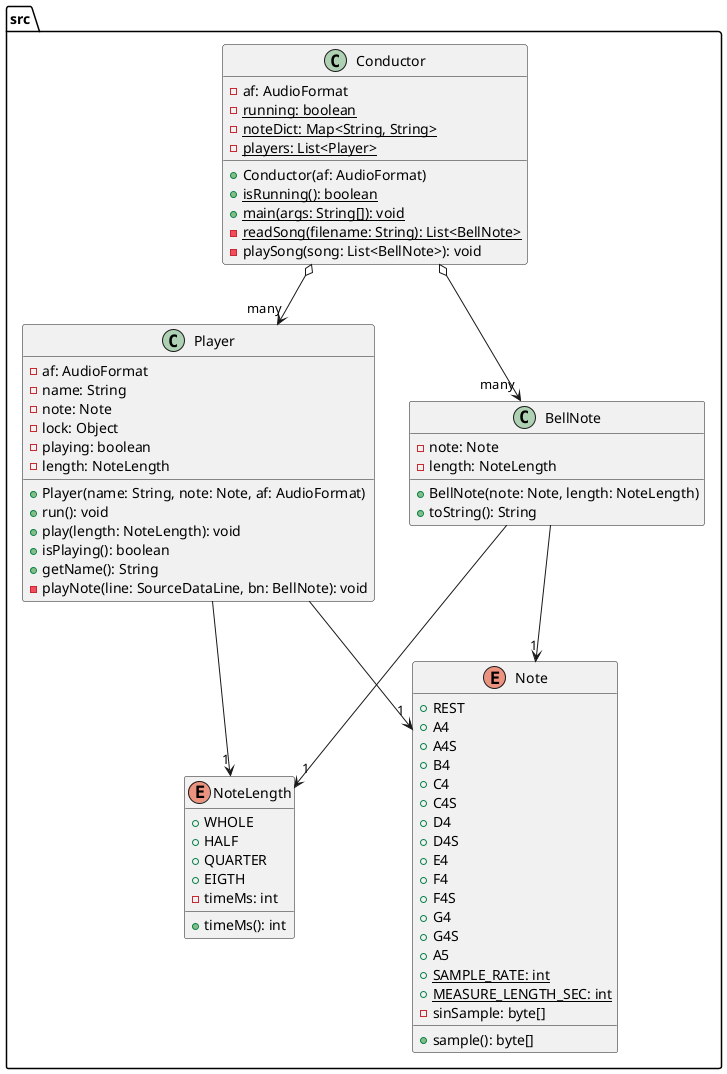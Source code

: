 @startuml song

package "src" {

  class Conductor {
    -af: AudioFormat
    -running: boolean {static}
    -noteDict: Map<String, String> {static}
    -players: List<Player> {static}
    +Conductor(af: AudioFormat)
    +isRunning(): boolean {static}
    +main(args: String[]): void {static}
    -readSong(filename: String): List<BellNote> {static}
    -playSong(song: List<BellNote>): void
  }

  class Player {
    -af: AudioFormat
    -name: String
    -note: Note
    -lock: Object
    -playing: boolean
    -length: NoteLength
    +Player(name: String, note: Note, af: AudioFormat)
    +run(): void
    +play(length: NoteLength): void
    +isPlaying(): boolean
    +getName(): String
    -playNote(line: SourceDataLine, bn: BellNote): void
  }

  class BellNote {
    -note: Note
    -length: NoteLength
    +BellNote(note: Note, length: NoteLength)
    +toString(): String
  }

  enum NoteLength {
    +WHOLE
    +HALF
    +QUARTER
    +EIGTH
    -timeMs: int
    +timeMs(): int
  }

  enum Note {
    +REST
    +A4
    +A4S
    +B4
    +C4
    +C4S
    +D4
    +D4S
    +E4
    +F4
    +F4S
    +G4
    +G4S
    +A5
    +SAMPLE_RATE: int {static}
    +MEASURE_LENGTH_SEC: int {static}
    -sinSample: byte[]
    +sample(): byte[]
  }

  ' Relationships
  Conductor o--> "many" Player
  Conductor o--> "many" BellNote
  Player --> "1" Note
  Player --> "1" NoteLength
  BellNote --> "1" Note
  BellNote --> "1" NoteLength
}

@enduml